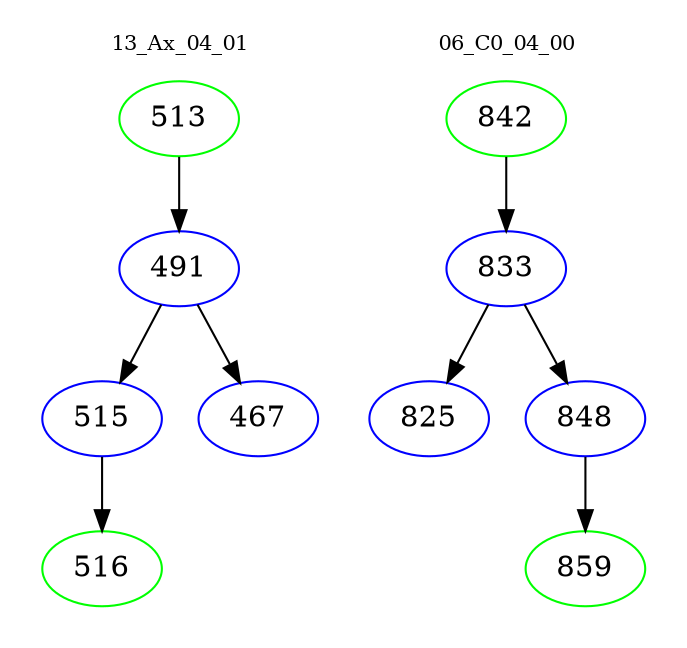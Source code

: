 digraph{
subgraph cluster_0 {
color = white
label = "13_Ax_04_01";
fontsize=10;
T0_513 [label="513", color="green"]
T0_513 -> T0_491 [color="black"]
T0_491 [label="491", color="blue"]
T0_491 -> T0_515 [color="black"]
T0_515 [label="515", color="blue"]
T0_515 -> T0_516 [color="black"]
T0_516 [label="516", color="green"]
T0_491 -> T0_467 [color="black"]
T0_467 [label="467", color="blue"]
}
subgraph cluster_1 {
color = white
label = "06_C0_04_00";
fontsize=10;
T1_842 [label="842", color="green"]
T1_842 -> T1_833 [color="black"]
T1_833 [label="833", color="blue"]
T1_833 -> T1_825 [color="black"]
T1_825 [label="825", color="blue"]
T1_833 -> T1_848 [color="black"]
T1_848 [label="848", color="blue"]
T1_848 -> T1_859 [color="black"]
T1_859 [label="859", color="green"]
}
}
